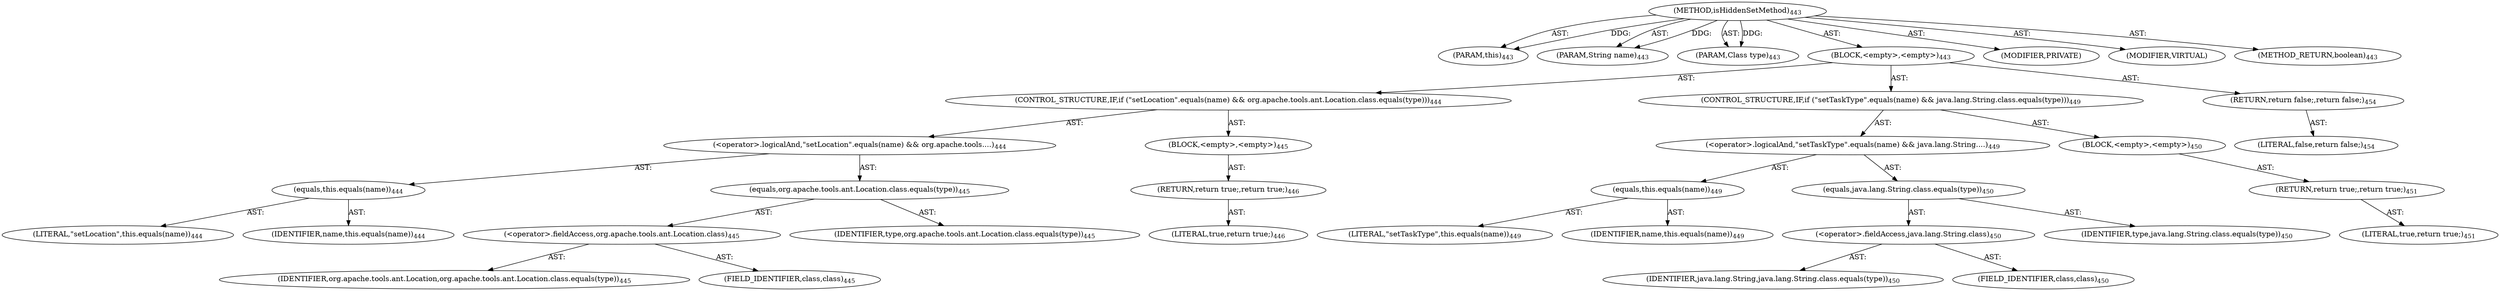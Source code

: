 digraph "isHiddenSetMethod" {  
"111669149697" [label = <(METHOD,isHiddenSetMethod)<SUB>443</SUB>> ]
"115964117050" [label = <(PARAM,this)<SUB>443</SUB>> ]
"115964117051" [label = <(PARAM,String name)<SUB>443</SUB>> ]
"115964117052" [label = <(PARAM,Class type)<SUB>443</SUB>> ]
"25769803805" [label = <(BLOCK,&lt;empty&gt;,&lt;empty&gt;)<SUB>443</SUB>> ]
"47244640285" [label = <(CONTROL_STRUCTURE,IF,if (&quot;setLocation&quot;.equals(name) &amp;&amp; org.apache.tools.ant.Location.class.equals(type)))<SUB>444</SUB>> ]
"30064771314" [label = <(&lt;operator&gt;.logicalAnd,&quot;setLocation&quot;.equals(name) &amp;&amp; org.apache.tools....)<SUB>444</SUB>> ]
"30064771315" [label = <(equals,this.equals(name))<SUB>444</SUB>> ]
"90194313262" [label = <(LITERAL,&quot;setLocation&quot;,this.equals(name))<SUB>444</SUB>> ]
"68719477006" [label = <(IDENTIFIER,name,this.equals(name))<SUB>444</SUB>> ]
"30064771316" [label = <(equals,org.apache.tools.ant.Location.class.equals(type))<SUB>445</SUB>> ]
"30064771317" [label = <(&lt;operator&gt;.fieldAccess,org.apache.tools.ant.Location.class)<SUB>445</SUB>> ]
"68719477007" [label = <(IDENTIFIER,org.apache.tools.ant.Location,org.apache.tools.ant.Location.class.equals(type))<SUB>445</SUB>> ]
"55834574904" [label = <(FIELD_IDENTIFIER,class,class)<SUB>445</SUB>> ]
"68719477008" [label = <(IDENTIFIER,type,org.apache.tools.ant.Location.class.equals(type))<SUB>445</SUB>> ]
"25769803806" [label = <(BLOCK,&lt;empty&gt;,&lt;empty&gt;)<SUB>445</SUB>> ]
"146028888064" [label = <(RETURN,return true;,return true;)<SUB>446</SUB>> ]
"90194313263" [label = <(LITERAL,true,return true;)<SUB>446</SUB>> ]
"47244640286" [label = <(CONTROL_STRUCTURE,IF,if (&quot;setTaskType&quot;.equals(name) &amp;&amp; java.lang.String.class.equals(type)))<SUB>449</SUB>> ]
"30064771318" [label = <(&lt;operator&gt;.logicalAnd,&quot;setTaskType&quot;.equals(name) &amp;&amp; java.lang.String....)<SUB>449</SUB>> ]
"30064771319" [label = <(equals,this.equals(name))<SUB>449</SUB>> ]
"90194313264" [label = <(LITERAL,&quot;setTaskType&quot;,this.equals(name))<SUB>449</SUB>> ]
"68719477009" [label = <(IDENTIFIER,name,this.equals(name))<SUB>449</SUB>> ]
"30064771320" [label = <(equals,java.lang.String.class.equals(type))<SUB>450</SUB>> ]
"30064771321" [label = <(&lt;operator&gt;.fieldAccess,java.lang.String.class)<SUB>450</SUB>> ]
"68719477010" [label = <(IDENTIFIER,java.lang.String,java.lang.String.class.equals(type))<SUB>450</SUB>> ]
"55834574905" [label = <(FIELD_IDENTIFIER,class,class)<SUB>450</SUB>> ]
"68719477011" [label = <(IDENTIFIER,type,java.lang.String.class.equals(type))<SUB>450</SUB>> ]
"25769803807" [label = <(BLOCK,&lt;empty&gt;,&lt;empty&gt;)<SUB>450</SUB>> ]
"146028888065" [label = <(RETURN,return true;,return true;)<SUB>451</SUB>> ]
"90194313265" [label = <(LITERAL,true,return true;)<SUB>451</SUB>> ]
"146028888066" [label = <(RETURN,return false;,return false;)<SUB>454</SUB>> ]
"90194313266" [label = <(LITERAL,false,return false;)<SUB>454</SUB>> ]
"133143986189" [label = <(MODIFIER,PRIVATE)> ]
"133143986190" [label = <(MODIFIER,VIRTUAL)> ]
"128849018881" [label = <(METHOD_RETURN,boolean)<SUB>443</SUB>> ]
  "111669149697" -> "115964117050"  [ label = "AST: "] 
  "111669149697" -> "115964117051"  [ label = "AST: "] 
  "111669149697" -> "115964117052"  [ label = "AST: "] 
  "111669149697" -> "25769803805"  [ label = "AST: "] 
  "111669149697" -> "133143986189"  [ label = "AST: "] 
  "111669149697" -> "133143986190"  [ label = "AST: "] 
  "111669149697" -> "128849018881"  [ label = "AST: "] 
  "25769803805" -> "47244640285"  [ label = "AST: "] 
  "25769803805" -> "47244640286"  [ label = "AST: "] 
  "25769803805" -> "146028888066"  [ label = "AST: "] 
  "47244640285" -> "30064771314"  [ label = "AST: "] 
  "47244640285" -> "25769803806"  [ label = "AST: "] 
  "30064771314" -> "30064771315"  [ label = "AST: "] 
  "30064771314" -> "30064771316"  [ label = "AST: "] 
  "30064771315" -> "90194313262"  [ label = "AST: "] 
  "30064771315" -> "68719477006"  [ label = "AST: "] 
  "30064771316" -> "30064771317"  [ label = "AST: "] 
  "30064771316" -> "68719477008"  [ label = "AST: "] 
  "30064771317" -> "68719477007"  [ label = "AST: "] 
  "30064771317" -> "55834574904"  [ label = "AST: "] 
  "25769803806" -> "146028888064"  [ label = "AST: "] 
  "146028888064" -> "90194313263"  [ label = "AST: "] 
  "47244640286" -> "30064771318"  [ label = "AST: "] 
  "47244640286" -> "25769803807"  [ label = "AST: "] 
  "30064771318" -> "30064771319"  [ label = "AST: "] 
  "30064771318" -> "30064771320"  [ label = "AST: "] 
  "30064771319" -> "90194313264"  [ label = "AST: "] 
  "30064771319" -> "68719477009"  [ label = "AST: "] 
  "30064771320" -> "30064771321"  [ label = "AST: "] 
  "30064771320" -> "68719477011"  [ label = "AST: "] 
  "30064771321" -> "68719477010"  [ label = "AST: "] 
  "30064771321" -> "55834574905"  [ label = "AST: "] 
  "25769803807" -> "146028888065"  [ label = "AST: "] 
  "146028888065" -> "90194313265"  [ label = "AST: "] 
  "146028888066" -> "90194313266"  [ label = "AST: "] 
  "111669149697" -> "115964117050"  [ label = "DDG: "] 
  "111669149697" -> "115964117051"  [ label = "DDG: "] 
  "111669149697" -> "115964117052"  [ label = "DDG: "] 
}
